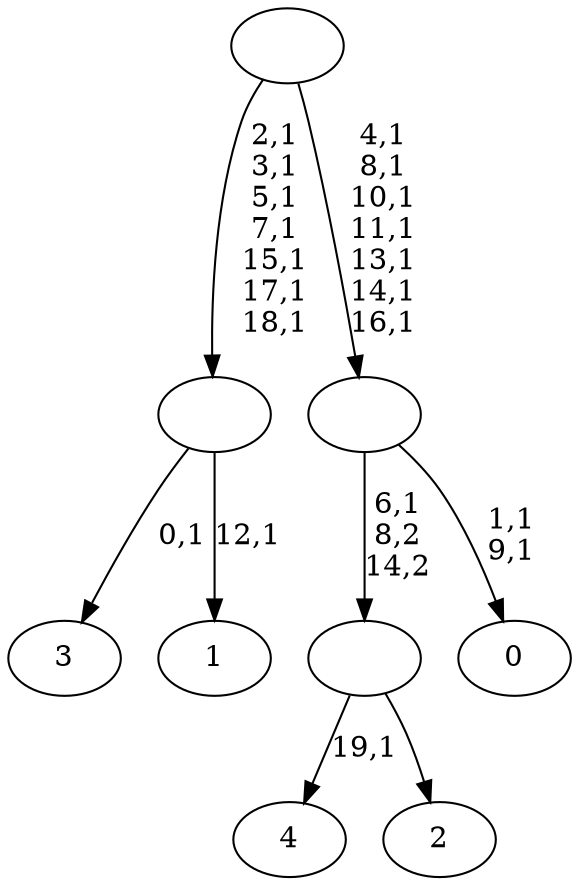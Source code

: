 digraph T {
	25 [label="4"]
	23 [label="3"]
	21 [label="2"]
	20 [label=""]
	19 [label="1"]
	17 [label=""]
	10 [label="0"]
	7 [label=""]
	0 [label=""]
	20 -> 25 [label="19,1"]
	20 -> 21 [label=""]
	17 -> 19 [label="12,1"]
	17 -> 23 [label="0,1"]
	7 -> 10 [label="1,1\n9,1"]
	7 -> 20 [label="6,1\n8,2\n14,2"]
	0 -> 7 [label="4,1\n8,1\n10,1\n11,1\n13,1\n14,1\n16,1"]
	0 -> 17 [label="2,1\n3,1\n5,1\n7,1\n15,1\n17,1\n18,1"]
}
